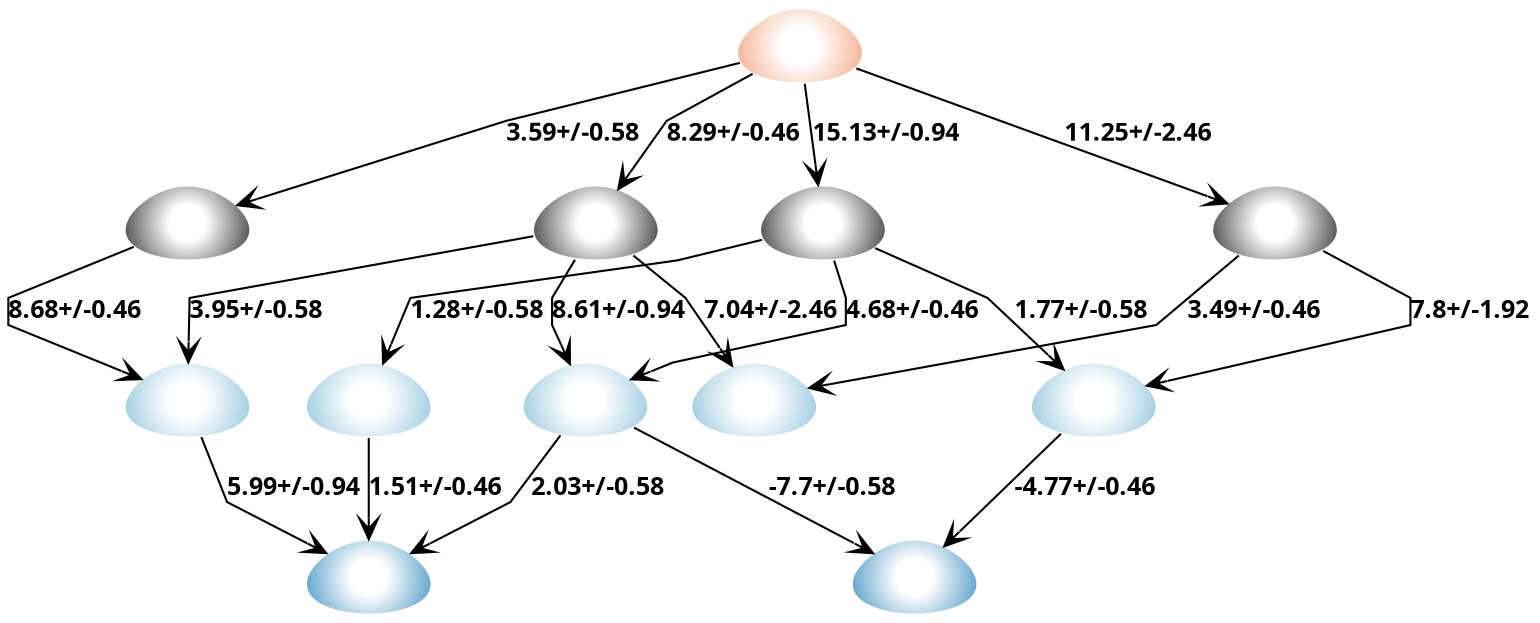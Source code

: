 strict digraph G {
	graph [bb="0,0,828,291",
		fontname="sans bold",
		splines=polyline
	];
	node [label="\N"];
	subgraph subgraph_0 {
		graph [label="Neutral charge",
			style=""
		];
		SM06_micro001		 [charge=0,
			color="#ffffff:#333333",
			fontcolor=black,
			fontname="sans bold",
			fontsize=12,
			height=0.5,
			image="Images\Microstates\SM06_micro001.svg",
			label="",
			labelloc=b,
			penwidth=1,
			pos="482,188",
			shape=egg,
			style=radial,
			width=0.79843];
		SM06_micro009		 [charge=0,
			color="#ffffff:#333333",
			fontcolor=black,
			fontname="sans bold",
			fontsize=12,
			height=0.5,
			image="Images\Microstates\SM06_micro009.svg",
			label="",
			labelloc=b,
			penwidth=1,
			pos="317,188",
			shape=egg,
			style=radial,
			width=0.79843];
		SM06_micro011		 [charge=0,
			color="#ffffff:#333333",
			fontcolor=black,
			fontname="sans bold",
			fontsize=12,
			height=0.5,
			image="Images\Microstates\SM06_micro011.svg",
			label="",
			labelloc=b,
			penwidth=1,
			pos="685,188",
			shape=egg,
			style=radial,
			width=0.79843];
		SM06_micro010		 [charge=0,
			color="#ffffff:#333333",
			fontcolor=black,
			fontname="sans bold",
			fontsize=12,
			height=0.5,
			image="Images\Microstates\SM06_micro010.svg",
			label="",
			labelloc=b,
			penwidth=1,
			pos="57,188",
			shape=egg,
			style=radial,
			width=0.79843];
	}
	subgraph subgraph_2 {
		graph [label="+2 charge",
			style=""
		];
		SM06_micro002		 [charge=2,
			color="#ffffff:#4393c3",
			fontcolor=black,
			fontname="sans bold",
			fontsize=12,
			height=0.5,
			image="Images\Microstates\SM06_micro002.svg",
			label="",
			labelloc=b,
			penwidth=1,
			pos="195,18",
			shape=egg,
			style=radial,
			width=0.79843];
		SM06_micro012		 [charge=2,
			color="#ffffff:#4393c3",
			fontcolor=black,
			fontname="sans bold",
			fontsize=12,
			height=0.5,
			image="Images\Microstates\SM06_micro012.svg",
			label="",
			labelloc=b,
			penwidth=1,
			pos="509,18",
			shape=egg,
			style=radial,
			width=0.79843];
	}
	subgraph "subgraph_-1" {
		graph [label="-1 charge",
			style=""
		];
		SM06_micro008		 [charge=-1,
			color="#ffffff:#f4a582",
			fontcolor=black,
			fontname="sans bold",
			fontsize=12,
			height=0.5,
			image="Images\Microstates\SM06_micro008.svg",
			label="",
			labelloc=b,
			penwidth=1,
			pos="380,273",
			shape=egg,
			style=radial,
			width=0.79843];
	}
	subgraph subgraph_1 {
		graph [label="+1 charge",
			style=""
		];
		SM06_micro005		 [charge=1,
			color="#ffffff:#92c5de",
			fontcolor=black,
			fontname="sans bold",
			fontsize=12,
			height=0.5,
			image="Images\Microstates\SM06_micro005.svg",
			label="",
			labelloc=b,
			penwidth=1,
			pos="195,103",
			shape=egg,
			style=radial,
			width=0.79843];
		SM06_micro006		 [charge=1,
			color="#ffffff:#92c5de",
			fontcolor=black,
			fontname="sans bold",
			fontsize=12,
			height=0.5,
			image="Images\Microstates\SM06_micro006.svg",
			label="",
			labelloc=b,
			penwidth=1,
			pos="587,103",
			shape=egg,
			style=radial,
			width=0.79843];
		SM06_micro007		 [charge=1,
			color="#ffffff:#92c5de",
			fontcolor=black,
			fontname="sans bold",
			fontsize=12,
			height=0.5,
			image="Images\Microstates\SM06_micro007.svg",
			label="",
			labelloc=b,
			penwidth=1,
			pos="355,103",
			shape=egg,
			style=radial,
			width=0.79843];
		SM06_micro004		 [charge=1,
			color="#ffffff:#92c5de",
			fontcolor=black,
			fontname="sans bold",
			fontsize=12,
			height=0.5,
			image="Images\Microstates\SM06_micro004.svg",
			label="",
			labelloc=b,
			penwidth=1,
			pos="97,103",
			shape=egg,
			style=radial,
			width=0.79843];
		SM06_micro003		 [charge=1,
			color="#ffffff:#92c5de",
			fontcolor=black,
			fontname="sans bold",
			fontsize=12,
			height=0.5,
			image="Images\Microstates\SM06_micro003.svg",
			label="",
			labelloc=b,
			penwidth=1,
			pos="451,103",
			shape=egg,
			style=radial,
			width=0.79843];
	}
	SM06_micro001 -> SM06_micro005	 [SEM=0.58,
		arrowhead=vee,
		fontname="sans bold",
		fontsize=12,
		label="1.28+/-0.58",
		lp="252.5,145.5",
		pKa=1.28,
		pos="e,201.77,120.25 453.18,183.14 415.71,178.13 355,170 355,170 355,170 215,152 215,152 215,152 210.47,141.12 205.72,129.72",
		splines=polyline];
	SM06_micro001 -> SM06_micro006	 [SEM=0.58,
		arrowhead=vee,
		fontname="sans bold",
		fontsize=12,
		label="1.77+/-0.58",
		lp="607.5,145.5",
		pKa=1.77,
		pos="e,579.55,120.25 506.9,176.5 531.35,166.19 565,152 565,152 565,152 570.09,140.9 575.37,129.38",
		splines=polyline];
	SM06_micro001 -> SM06_micro007	 [SEM=0.46,
		arrowhead=vee,
		fontname="sans bold",
		fontsize=12,
		label="4.68+/-0.46",
		lp="508.5,145.5",
		pKa=4.68,
		pos="e,378.21,111.25 476.75,170.21 472.43,156.37 467,139 467,139 467,139 421.02,124.63 387.98,114.31",
		splines=polyline];
	SM06_micro009 -> SM06_micro007	 [SEM=0.94,
		arrowhead=vee,
		fontname="sans bold",
		fontsize=12,
		label="8.61+/-0.94",
		lp="331.5,145.5",
		pKa=8.61,
		pos="e,336.03,114.88 306.31,170.73 300.3,161.59 294,152 294,152 294,152 294,139 294,139 294,139 311.18,129.14 327.3,119.89",
		splines=polyline];
	SM06_micro009 -> SM06_micro004	 [SEM=0.58,
		arrowhead=vee,
		fontname="sans bold",
		fontsize=12,
		label="3.95+/-0.58",
		lp="135.5,145.5",
		pKa=3.95,
		pos="e,97.355,121.06 287.92,182.35 228.35,172.83 98,152 98,152 98,152 97.795,142.15 97.57,131.38",
		splines=polyline];
	SM06_micro009 -> SM06_micro003	 [SEM=2.46,
		arrowhead=vee,
		fontname="sans bold",
		fontsize=12,
		label="7.04+/-2.46",
		lp="425.5,145.5",
		pKa=7.04,
		pos="e,431.76,114.69 336.96,173.57 351.62,163.7 369,152 369,152 369,152 388,139 388,139 388,139 405.96,129.02 422.7,119.72",
		splines=polyline];
	SM06_micro011 -> SM06_micro006	 [SEM=1.92,
		arrowhead=vee,
		fontname="sans bold",
		fontsize=12,
		label="7.8+/-1.92",
		lp="794.5,145.5",
		pKa=7.8,
		pos="e,612.3,109.09 709.05,175.93 731.31,165.67 761,152 761,152 761,152 761,139 761,139 761,139 673.09,121.32 622.24,111.09",
		splines=polyline];
	SM06_micro011 -> SM06_micro003	 [SEM=0.46,
		arrowhead=vee,
		fontname="sans bold",
		fontsize=12,
		label="3.49+/-0.46",
		lp="695.5,145.5",
		pKa=3.49,
		pos="e,476.48,108.5 673.01,171.02 662.54,157.05 649,139 649,139 649,139 543.5,120.35 486.52,110.28",
		splines=polyline];
	SM06_micro010 -> SM06_micro004	 [SEM=0.46,
		arrowhead=vee,
		fontname="sans bold",
		fontsize=12,
		label="8.68+/-0.46",
		lp="37.5,145.5",
		pKa=8.68,
		pos="e,74.502,112.12 35.775,173.97 19.569,164.02 0,152 0,152 0,152 0,139 0,139 0,139 36.687,125.76 64.936,115.57",
		splines=polyline];
	SM06_micro005 -> SM06_micro002	 [SEM=0.46,
		arrowhead=vee,
		fontname="sans bold",
		fontsize=12,
		label="1.51+/-0.46",
		lp="232.5,60.5",
		pKa=1.51,
		pos="e,195,36.176 195,84.802 195,73.674 195,58.945 195,46.244",
		splines=polyline];
	SM06_micro006 -> SM06_micro012	 [SEM=0.46,
		arrowhead=vee,
		fontname="sans bold",
		fontsize=12,
		label="-4.77+/-0.46",
		lp="592,60.5",
		pKa=-4.77,
		pos="e,522.3,33.158 572.33,86.388 560.19,73.472 542.82,54.984 529.34,40.639",
		splines=polyline];
	SM06_micro007 -> SM06_micro002	 [SEM=0.58,
		arrowhead=vee,
		fontname="sans bold",
		fontsize=12,
		label="2.03+/-0.58",
		lp="332.5,60.5",
		pKa=2.03,
		pos="e,215.76,28.196 333.29,89.137 309.3,74.919 274,54 274,54 274,54 247.33,42.183 224.98,32.282",
		splines=polyline];
	SM06_micro007 -> SM06_micro012	 [SEM=0.58,
		arrowhead=vee,
		fontname="sans bold",
		fontsize=12,
		label="-7.7+/-0.58",
		lp="477.5,60.5",
		pKa=-7.7,
		pos="e,489.6,29.457 377.72,89.753 405.05,75.023 450.94,50.29 480.59,34.313",
		splines=polyline];
	SM06_micro004 -> SM06_micro002	 [SEM=0.94,
		arrowhead=vee,
		fontname="sans bold",
		fontsize=12,
		label="5.99+/-0.94",
		lp="153.5,60.5",
		pKa=5.99,
		pos="e,174.24,28.196 103.65,85.212 109.12,71.37 116,54 116,54 116,54 142.67,42.183 165.02,32.282",
		splines=polyline];
	SM06_micro008 -> SM06_micro001	 [SEM=0.94,
		arrowhead=vee,
		fontname="sans bold",
		fontsize=12,
		label="15.13+/-0.94",
		lp="478,230.5",
		pKa=15.13,
		pos="e,466.11,201.93 397.77,257.54 414.5,243.93 439.68,223.44 458.15,208.41",
		splines=polyline];
	SM06_micro008 -> SM06_micro009	 [SEM=0.46,
		arrowhead=vee,
		fontname="sans bold",
		fontsize=12,
		label="8.29+/-0.46",
		lp="373.5,230.5",
		pKa=8.29,
		pos="e,323.54,205.52 362.1,257.76 349.92,248.07 336,237 336,237 336,237 331.75,226.26 327.27,214.94",
		splines=polyline];
	SM06_micro008 -> SM06_micro011	 [SEM=2.46,
		arrowhead=vee,
		fontname="sans bold",
		fontsize=12,
		label="11.25+/-2.46",
		lp="607,230.5",
		pKa=11.25,
		pos="e,661.44,195.98 407.91,265.17 449.53,254.98 523,237 523,237 523,237 604.17,212.95 651.59,198.9",
		splines=polyline];
	SM06_micro008 -> SM06_micro010	 [SEM=0.58,
		arrowhead=vee,
		fontname="sans bold",
		fontsize=12,
		label="3.59+/-0.58",
		lp="274.5,230.5",
		pKa=3.59,
		pos="e,81.294,195.24 352.18,264.85 293.19,249.69 155.67,214.35 91.331,197.82",
		splines=polyline];
}
